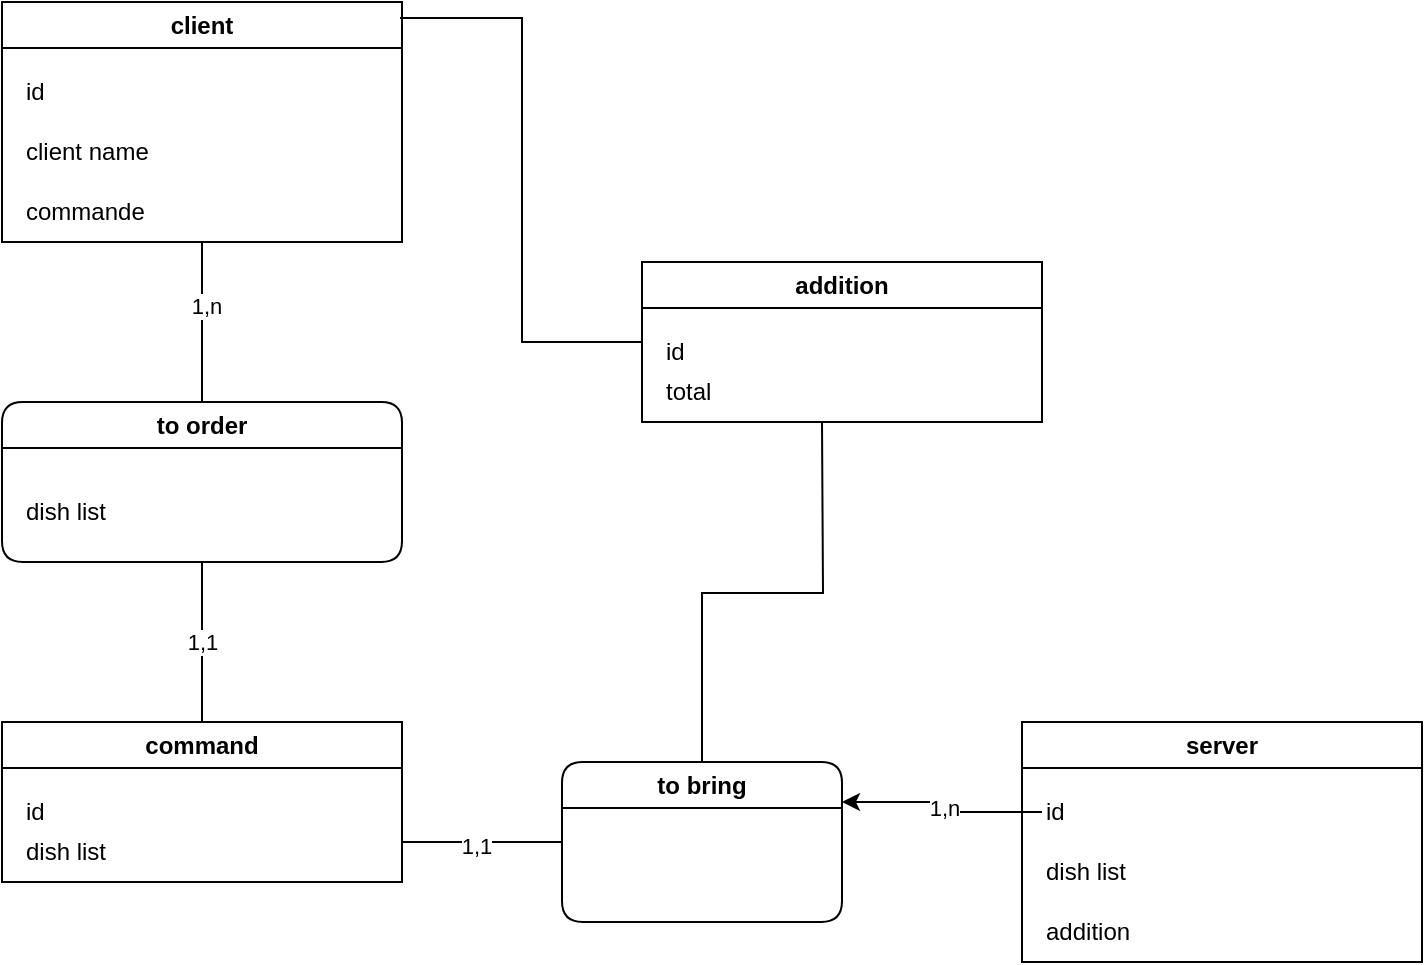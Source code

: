 <mxfile version="26.0.11">
  <diagram name="Page-1" id="PlA0bTD1htJH5vswvW3-">
    <mxGraphModel dx="1208" dy="1852" grid="1" gridSize="10" guides="1" tooltips="1" connect="1" arrows="1" fold="1" page="1" pageScale="1" pageWidth="827" pageHeight="1169" math="0" shadow="0">
      <root>
        <mxCell id="0" />
        <mxCell id="1" parent="0" />
        <mxCell id="G4qgXDZa_Toy5dqRiD-m-136" style="edgeStyle=orthogonalEdgeStyle;rounded=0;orthogonalLoop=1;jettySize=auto;html=1;entryX=0.5;entryY=0;entryDx=0;entryDy=0;endArrow=none;startFill=0;" edge="1" parent="1" source="G4qgXDZa_Toy5dqRiD-m-72" target="G4qgXDZa_Toy5dqRiD-m-130">
          <mxGeometry relative="1" as="geometry" />
        </mxCell>
        <mxCell id="G4qgXDZa_Toy5dqRiD-m-138" value="1,n" style="edgeLabel;html=1;align=center;verticalAlign=middle;resizable=0;points=[];" vertex="1" connectable="0" parent="G4qgXDZa_Toy5dqRiD-m-136">
          <mxGeometry x="-0.213" y="2" relative="1" as="geometry">
            <mxPoint as="offset" />
          </mxGeometry>
        </mxCell>
        <mxCell id="G4qgXDZa_Toy5dqRiD-m-72" value="client" style="swimlane;whiteSpace=wrap;html=1;" vertex="1" parent="1">
          <mxGeometry x="200" y="-640" width="200" height="120" as="geometry" />
        </mxCell>
        <mxCell id="G4qgXDZa_Toy5dqRiD-m-73" value="client name" style="text;html=1;align=left;verticalAlign=middle;resizable=0;points=[];autosize=1;strokeColor=none;fillColor=none;" vertex="1" parent="G4qgXDZa_Toy5dqRiD-m-72">
          <mxGeometry x="10" y="60" width="80" height="30" as="geometry" />
        </mxCell>
        <mxCell id="G4qgXDZa_Toy5dqRiD-m-74" value="id" style="text;html=1;align=left;verticalAlign=middle;resizable=0;points=[];autosize=1;strokeColor=none;fillColor=none;" vertex="1" parent="G4qgXDZa_Toy5dqRiD-m-72">
          <mxGeometry x="10" y="30" width="30" height="30" as="geometry" />
        </mxCell>
        <mxCell id="G4qgXDZa_Toy5dqRiD-m-98" value="commande" style="text;html=1;align=left;verticalAlign=middle;resizable=0;points=[];autosize=1;strokeColor=none;fillColor=none;" vertex="1" parent="G4qgXDZa_Toy5dqRiD-m-72">
          <mxGeometry x="10" y="90" width="80" height="30" as="geometry" />
        </mxCell>
        <mxCell id="G4qgXDZa_Toy5dqRiD-m-137" style="edgeStyle=orthogonalEdgeStyle;rounded=0;orthogonalLoop=1;jettySize=auto;html=1;entryX=0.5;entryY=0;entryDx=0;entryDy=0;endArrow=none;startFill=0;" edge="1" parent="1" source="G4qgXDZa_Toy5dqRiD-m-130" target="G4qgXDZa_Toy5dqRiD-m-132">
          <mxGeometry relative="1" as="geometry" />
        </mxCell>
        <mxCell id="G4qgXDZa_Toy5dqRiD-m-139" value="1,1" style="edgeLabel;html=1;align=center;verticalAlign=middle;resizable=0;points=[];" vertex="1" connectable="0" parent="G4qgXDZa_Toy5dqRiD-m-137">
          <mxGeometry x="-0.017" relative="1" as="geometry">
            <mxPoint as="offset" />
          </mxGeometry>
        </mxCell>
        <mxCell id="G4qgXDZa_Toy5dqRiD-m-130" value="to order" style="swimlane;whiteSpace=wrap;html=1;rounded=1;startSize=23;" vertex="1" parent="1">
          <mxGeometry x="200" y="-440" width="200" height="80" as="geometry" />
        </mxCell>
        <mxCell id="G4qgXDZa_Toy5dqRiD-m-140" value="dish list" style="text;html=1;align=left;verticalAlign=middle;resizable=0;points=[];autosize=1;strokeColor=none;fillColor=none;" vertex="1" parent="G4qgXDZa_Toy5dqRiD-m-130">
          <mxGeometry x="10" y="40" width="60" height="30" as="geometry" />
        </mxCell>
        <mxCell id="G4qgXDZa_Toy5dqRiD-m-132" value="command" style="swimlane;whiteSpace=wrap;html=1;" vertex="1" parent="1">
          <mxGeometry x="200" y="-280" width="200" height="80" as="geometry" />
        </mxCell>
        <mxCell id="G4qgXDZa_Toy5dqRiD-m-134" value="id" style="text;html=1;align=left;verticalAlign=middle;resizable=0;points=[];autosize=1;strokeColor=none;fillColor=none;" vertex="1" parent="G4qgXDZa_Toy5dqRiD-m-132">
          <mxGeometry x="10" y="30" width="30" height="30" as="geometry" />
        </mxCell>
        <mxCell id="G4qgXDZa_Toy5dqRiD-m-135" value="dish list" style="text;html=1;align=left;verticalAlign=middle;resizable=0;points=[];autosize=1;strokeColor=none;fillColor=none;" vertex="1" parent="G4qgXDZa_Toy5dqRiD-m-132">
          <mxGeometry x="10" y="50" width="60" height="30" as="geometry" />
        </mxCell>
        <mxCell id="G4qgXDZa_Toy5dqRiD-m-141" value="server" style="swimlane;whiteSpace=wrap;html=1;" vertex="1" parent="1">
          <mxGeometry x="710" y="-280" width="200" height="120" as="geometry" />
        </mxCell>
        <mxCell id="G4qgXDZa_Toy5dqRiD-m-142" value="dish list" style="text;html=1;align=left;verticalAlign=middle;resizable=0;points=[];autosize=1;strokeColor=none;fillColor=none;" vertex="1" parent="G4qgXDZa_Toy5dqRiD-m-141">
          <mxGeometry x="10" y="60" width="60" height="30" as="geometry" />
        </mxCell>
        <mxCell id="G4qgXDZa_Toy5dqRiD-m-143" value="id" style="text;html=1;align=left;verticalAlign=middle;resizable=0;points=[];autosize=1;strokeColor=none;fillColor=none;" vertex="1" parent="G4qgXDZa_Toy5dqRiD-m-141">
          <mxGeometry x="10" y="30" width="30" height="30" as="geometry" />
        </mxCell>
        <mxCell id="G4qgXDZa_Toy5dqRiD-m-144" value="addition" style="text;html=1;align=left;verticalAlign=middle;resizable=0;points=[];autosize=1;strokeColor=none;fillColor=none;" vertex="1" parent="G4qgXDZa_Toy5dqRiD-m-141">
          <mxGeometry x="10" y="90" width="70" height="30" as="geometry" />
        </mxCell>
        <mxCell id="G4qgXDZa_Toy5dqRiD-m-148" style="edgeStyle=orthogonalEdgeStyle;rounded=0;orthogonalLoop=1;jettySize=auto;html=1;entryX=1;entryY=0.75;entryDx=0;entryDy=0;endArrow=none;startFill=0;" edge="1" parent="1" source="G4qgXDZa_Toy5dqRiD-m-145" target="G4qgXDZa_Toy5dqRiD-m-132">
          <mxGeometry relative="1" as="geometry" />
        </mxCell>
        <mxCell id="G4qgXDZa_Toy5dqRiD-m-150" value="1,1" style="edgeLabel;html=1;align=center;verticalAlign=middle;resizable=0;points=[];" vertex="1" connectable="0" parent="G4qgXDZa_Toy5dqRiD-m-148">
          <mxGeometry x="0.07" y="2" relative="1" as="geometry">
            <mxPoint as="offset" />
          </mxGeometry>
        </mxCell>
        <mxCell id="G4qgXDZa_Toy5dqRiD-m-158" style="edgeStyle=orthogonalEdgeStyle;rounded=0;orthogonalLoop=1;jettySize=auto;html=1;endArrow=none;startFill=0;" edge="1" parent="1" source="G4qgXDZa_Toy5dqRiD-m-145">
          <mxGeometry relative="1" as="geometry">
            <mxPoint x="610" y="-430" as="targetPoint" />
          </mxGeometry>
        </mxCell>
        <mxCell id="G4qgXDZa_Toy5dqRiD-m-145" value="to bring" style="swimlane;whiteSpace=wrap;html=1;rounded=1;startSize=23;" vertex="1" parent="1">
          <mxGeometry x="480" y="-260" width="140" height="80" as="geometry" />
        </mxCell>
        <mxCell id="G4qgXDZa_Toy5dqRiD-m-147" style="edgeStyle=orthogonalEdgeStyle;rounded=0;orthogonalLoop=1;jettySize=auto;html=1;entryX=1;entryY=0.25;entryDx=0;entryDy=0;" edge="1" parent="1" source="G4qgXDZa_Toy5dqRiD-m-143" target="G4qgXDZa_Toy5dqRiD-m-145">
          <mxGeometry relative="1" as="geometry" />
        </mxCell>
        <mxCell id="G4qgXDZa_Toy5dqRiD-m-149" value="1,n" style="edgeLabel;html=1;align=center;verticalAlign=middle;resizable=0;points=[];" vertex="1" connectable="0" parent="G4qgXDZa_Toy5dqRiD-m-147">
          <mxGeometry x="-0.005" y="-1" relative="1" as="geometry">
            <mxPoint as="offset" />
          </mxGeometry>
        </mxCell>
        <mxCell id="G4qgXDZa_Toy5dqRiD-m-151" value="addition" style="swimlane;whiteSpace=wrap;html=1;" vertex="1" parent="1">
          <mxGeometry x="520" y="-510" width="200" height="80" as="geometry" />
        </mxCell>
        <mxCell id="G4qgXDZa_Toy5dqRiD-m-153" value="id" style="text;html=1;align=left;verticalAlign=middle;resizable=0;points=[];autosize=1;strokeColor=none;fillColor=none;" vertex="1" parent="G4qgXDZa_Toy5dqRiD-m-151">
          <mxGeometry x="10" y="30" width="30" height="30" as="geometry" />
        </mxCell>
        <mxCell id="G4qgXDZa_Toy5dqRiD-m-155" value="total" style="text;html=1;align=left;verticalAlign=middle;resizable=0;points=[];autosize=1;strokeColor=none;fillColor=none;" vertex="1" parent="G4qgXDZa_Toy5dqRiD-m-151">
          <mxGeometry x="10" y="50" width="50" height="30" as="geometry" />
        </mxCell>
        <mxCell id="G4qgXDZa_Toy5dqRiD-m-159" style="edgeStyle=orthogonalEdgeStyle;rounded=0;orthogonalLoop=1;jettySize=auto;html=1;entryX=0.995;entryY=0.067;entryDx=0;entryDy=0;entryPerimeter=0;endArrow=none;startFill=0;" edge="1" parent="1" source="G4qgXDZa_Toy5dqRiD-m-151" target="G4qgXDZa_Toy5dqRiD-m-72">
          <mxGeometry relative="1" as="geometry" />
        </mxCell>
      </root>
    </mxGraphModel>
  </diagram>
</mxfile>
